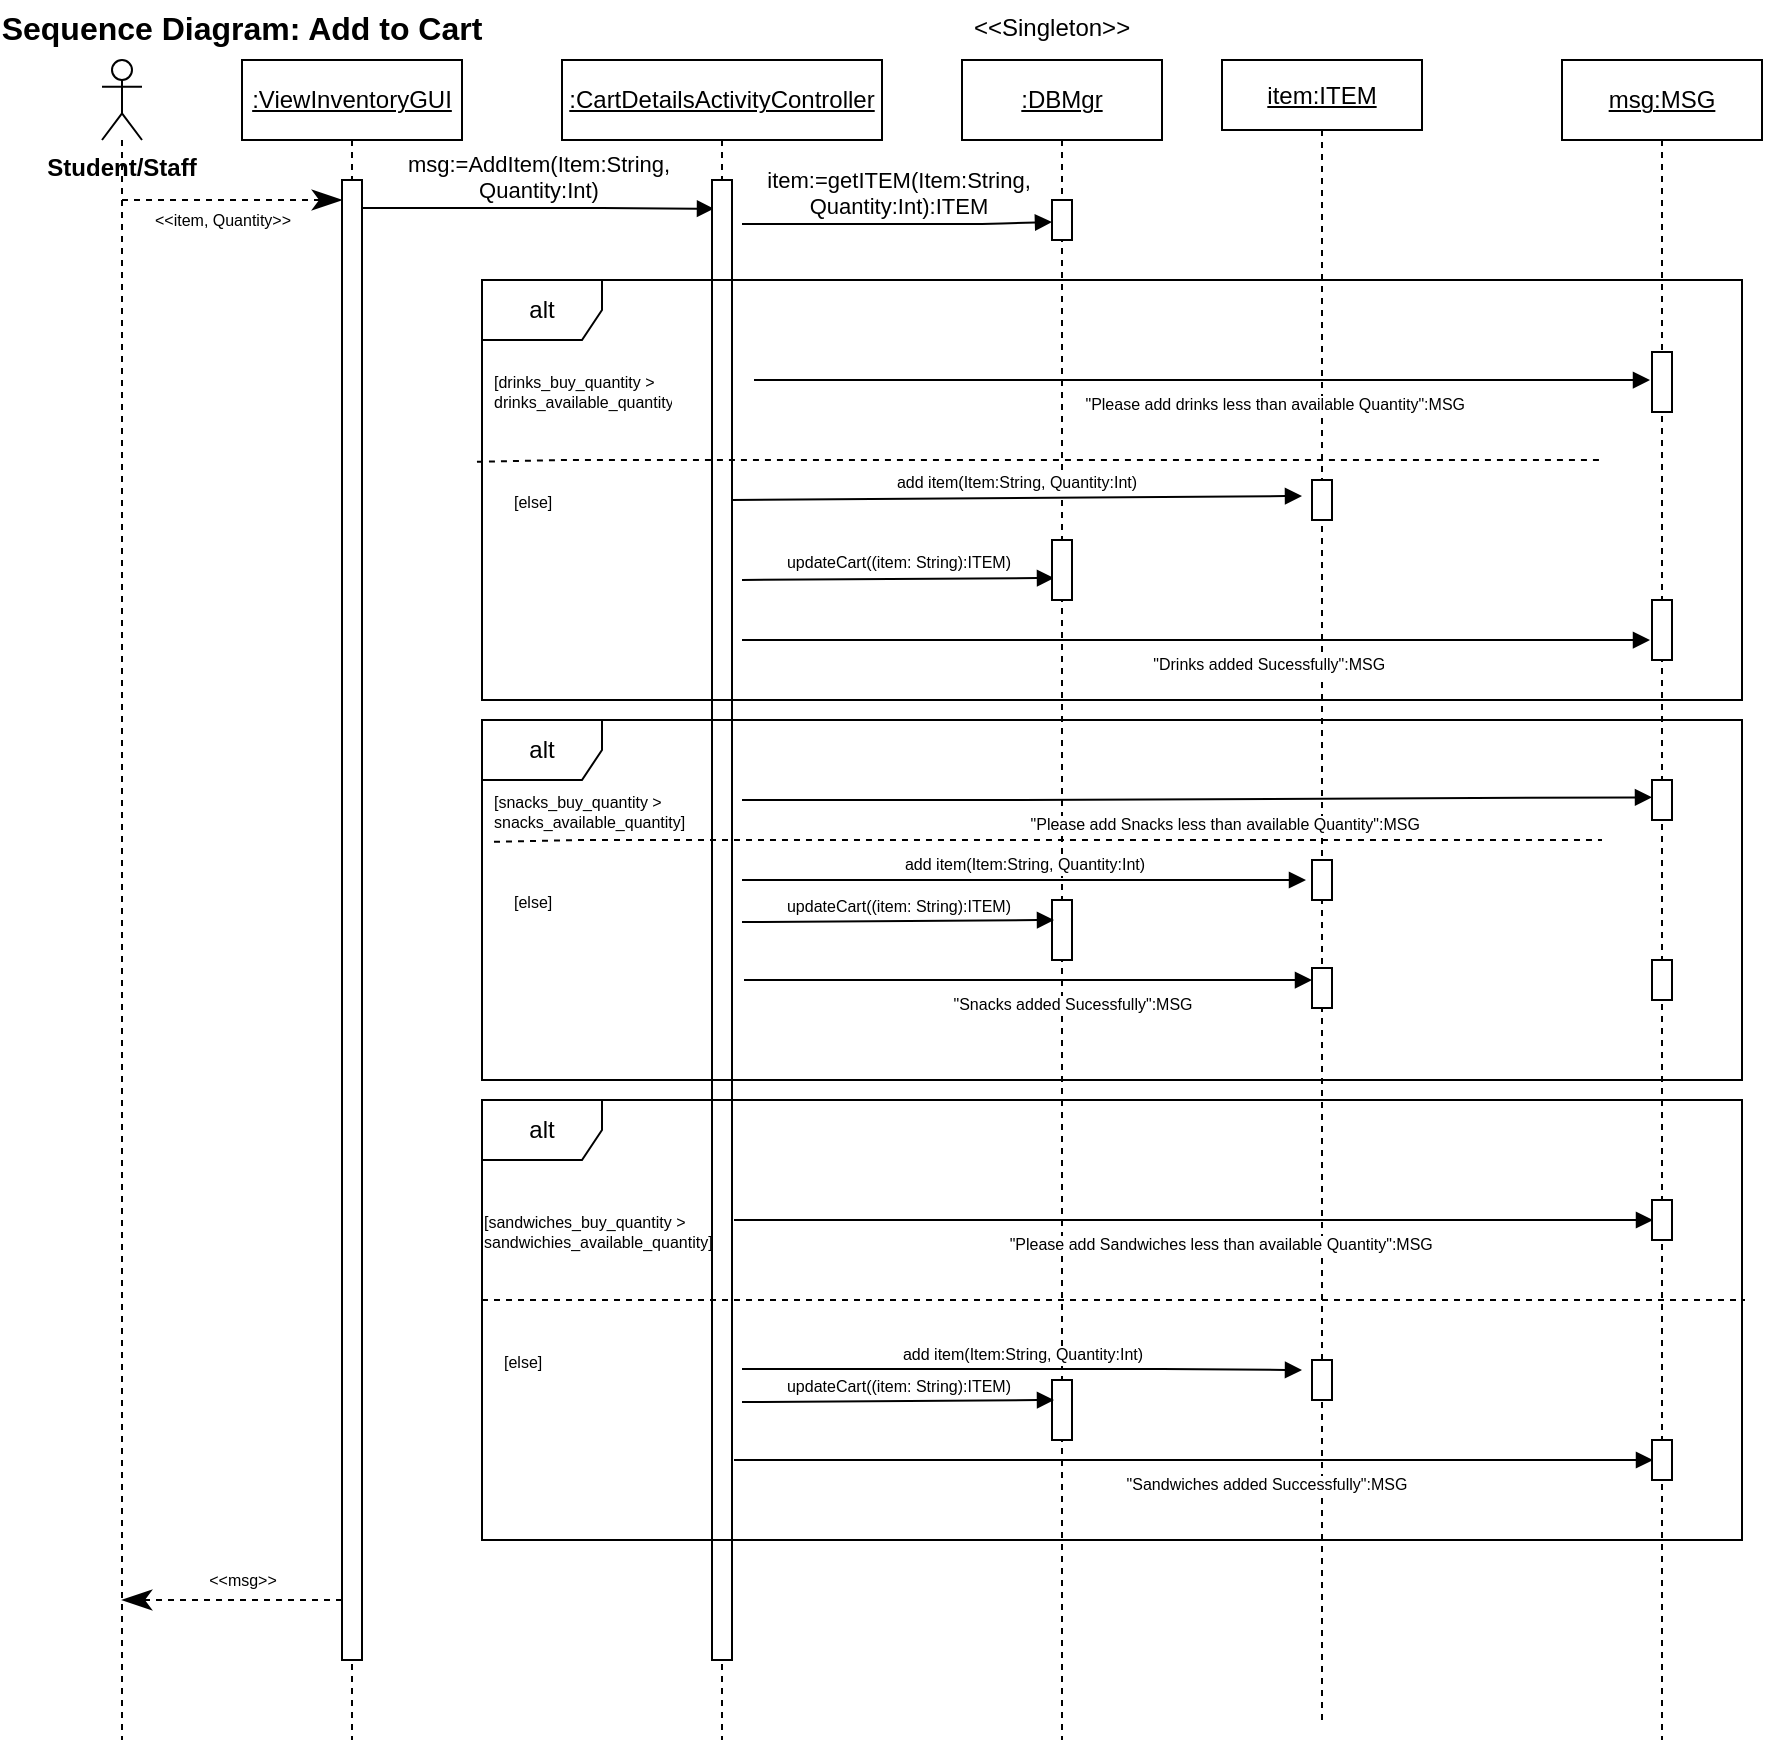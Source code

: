 <mxfile version="13.0.2" type="device"><diagram id="frrXr3dpNShRZiQxCdcG" name="Page-1"><mxGraphModel dx="1627" dy="898" grid="1" gridSize="10" guides="1" tooltips="1" connect="1" arrows="1" fold="1" page="0" pageScale="1" pageWidth="1169" pageHeight="827" background="none" math="0" shadow="0"><root><mxCell id="0"/><mxCell id="1" parent="0"/><mxCell id="Hr0xHKasSN2CVTI8wIml-3" value="" style="group" vertex="1" connectable="0" parent="1"><mxGeometry x="50" y="40" width="860" height="870" as="geometry"/></mxCell><mxCell id="8rivp3XKXtPc3q7dtzoa-1" value="&lt;u&gt;:ViewInventoryGUI&lt;/u&gt;" style="shape=umlLifeline;perimeter=lifelinePerimeter;whiteSpace=wrap;html=1;container=1;collapsible=0;recursiveResize=0;outlineConnect=0;size=40;" parent="Hr0xHKasSN2CVTI8wIml-3" vertex="1"><mxGeometry x="100" y="30" width="110" height="840" as="geometry"/></mxCell><mxCell id="8rivp3XKXtPc3q7dtzoa-9" value="" style="html=1;points=[];perimeter=orthogonalPerimeter;" parent="8rivp3XKXtPc3q7dtzoa-1" vertex="1"><mxGeometry x="50" y="60" width="10" height="740" as="geometry"/></mxCell><mxCell id="8rivp3XKXtPc3q7dtzoa-11" value="msg:=AddItem(Item:String,&lt;br&gt;Quantity:Int)" style="html=1;verticalAlign=bottom;endArrow=block;entryX=0.1;entryY=0.014;entryDx=0;entryDy=0;entryPerimeter=0;" parent="8rivp3XKXtPc3q7dtzoa-1" edge="1"><mxGeometry width="80" relative="1" as="geometry"><mxPoint x="60" y="74" as="sourcePoint"/><mxPoint x="236" y="74.36" as="targetPoint"/><Array as="points"><mxPoint x="170" y="74"/></Array></mxGeometry></mxCell><mxCell id="8rivp3XKXtPc3q7dtzoa-5" value="&lt;u&gt;:CartDetailsActivityController&lt;/u&gt;" style="shape=umlLifeline;perimeter=lifelinePerimeter;whiteSpace=wrap;html=1;container=1;collapsible=0;recursiveResize=0;outlineConnect=0;" parent="Hr0xHKasSN2CVTI8wIml-3" vertex="1"><mxGeometry x="260" y="30" width="160" height="840" as="geometry"/></mxCell><mxCell id="8rivp3XKXtPc3q7dtzoa-10" value="" style="html=1;points=[];perimeter=orthogonalPerimeter;" parent="8rivp3XKXtPc3q7dtzoa-5" vertex="1"><mxGeometry x="75" y="60" width="10" height="740" as="geometry"/></mxCell><mxCell id="UEzuIRDpmmahUck6uQ4O-2" value="item:=getITEM(Item:String,&lt;br&gt;Quantity:Int):ITEM" style="html=1;verticalAlign=bottom;endArrow=block;entryX=0;entryY=0.55;entryDx=0;entryDy=0;entryPerimeter=0;" parent="8rivp3XKXtPc3q7dtzoa-5" edge="1"><mxGeometry width="80" relative="1" as="geometry"><mxPoint x="90" y="82" as="sourcePoint"/><mxPoint x="245" y="81" as="targetPoint"/><Array as="points"><mxPoint x="170" y="82"/><mxPoint x="210" y="82"/></Array></mxGeometry></mxCell><mxCell id="UEzuIRDpmmahUck6uQ4O-22" value="updateCart((item: String):ITEM)" style="html=1;verticalAlign=bottom;endArrow=block;fontSize=8;entryX=0.1;entryY=0.633;entryDx=0;entryDy=0;entryPerimeter=0;" parent="8rivp3XKXtPc3q7dtzoa-5" target="UEzuIRDpmmahUck6uQ4O-21" edge="1"><mxGeometry width="80" relative="1" as="geometry"><mxPoint x="90" y="260" as="sourcePoint"/><mxPoint x="170" y="260" as="targetPoint"/></mxGeometry></mxCell><mxCell id="UEzuIRDpmmahUck6uQ4O-51" value="alt" style="shape=umlFrame;whiteSpace=wrap;html=1;" parent="8rivp3XKXtPc3q7dtzoa-5" vertex="1"><mxGeometry x="-40" y="520" width="630" height="220" as="geometry"/></mxCell><mxCell id="UEzuIRDpmmahUck6uQ4O-40" value="[sandwiches_buy_quantity &gt;&#10;sandwichies_available_quantity]" style="text;strokeColor=none;fillColor=none;align=left;verticalAlign=top;spacingLeft=4;spacingRight=4;overflow=hidden;rotatable=0;points=[[0,0.5],[1,0.5]];portConstraint=eastwest;fontSize=8;" parent="8rivp3XKXtPc3q7dtzoa-5" vertex="1"><mxGeometry x="-45" y="570" width="130" height="30" as="geometry"/></mxCell><mxCell id="8rivp3XKXtPc3q7dtzoa-6" value="&lt;u&gt;msg:MSG&lt;/u&gt;" style="shape=umlLifeline;perimeter=lifelinePerimeter;whiteSpace=wrap;html=1;container=1;collapsible=0;recursiveResize=0;outlineConnect=0;" parent="Hr0xHKasSN2CVTI8wIml-3" vertex="1"><mxGeometry x="760" y="30" width="100" height="840" as="geometry"/></mxCell><mxCell id="UEzuIRDpmmahUck6uQ4O-23" value="" style="html=1;points=[];perimeter=orthogonalPerimeter;fontSize=8;" parent="8rivp3XKXtPc3q7dtzoa-6" vertex="1"><mxGeometry x="45" y="270" width="10" height="30" as="geometry"/></mxCell><mxCell id="UEzuIRDpmmahUck6uQ4O-27" value="" style="html=1;points=[];perimeter=orthogonalPerimeter;fontSize=8;" parent="8rivp3XKXtPc3q7dtzoa-6" vertex="1"><mxGeometry x="45" y="360" width="10" height="20" as="geometry"/></mxCell><mxCell id="UEzuIRDpmmahUck6uQ4O-37" value="" style="html=1;points=[];perimeter=orthogonalPerimeter;fontSize=8;" parent="8rivp3XKXtPc3q7dtzoa-6" vertex="1"><mxGeometry x="45" y="450" width="10" height="20" as="geometry"/></mxCell><mxCell id="UEzuIRDpmmahUck6uQ4O-42" value="" style="html=1;points=[];perimeter=orthogonalPerimeter;fontSize=8;" parent="8rivp3XKXtPc3q7dtzoa-6" vertex="1"><mxGeometry x="45" y="570" width="10" height="20" as="geometry"/></mxCell><mxCell id="UEzuIRDpmmahUck6uQ4O-49" value="" style="html=1;points=[];perimeter=orthogonalPerimeter;fontSize=8;" parent="8rivp3XKXtPc3q7dtzoa-6" vertex="1"><mxGeometry x="45" y="690" width="10" height="20" as="geometry"/></mxCell><mxCell id="UEzuIRDpmmahUck6uQ4O-15" value="" style="html=1;points=[];perimeter=orthogonalPerimeter;fontSize=8;" parent="8rivp3XKXtPc3q7dtzoa-6" vertex="1"><mxGeometry x="45" y="146" width="10" height="30" as="geometry"/></mxCell><mxCell id="8rivp3XKXtPc3q7dtzoa-7" value="" style="shape=umlLifeline;participant=umlActor;perimeter=lifelinePerimeter;whiteSpace=wrap;html=1;container=1;collapsible=0;recursiveResize=0;verticalAlign=top;spacingTop=36;labelBackgroundColor=#ffffff;outlineConnect=0;" parent="Hr0xHKasSN2CVTI8wIml-3" vertex="1"><mxGeometry x="30" y="30" width="20" height="840" as="geometry"/></mxCell><mxCell id="8rivp3XKXtPc3q7dtzoa-8" value="&lt;u&gt;:DBMgr&lt;/u&gt;" style="shape=umlLifeline;perimeter=lifelinePerimeter;whiteSpace=wrap;html=1;container=1;collapsible=0;recursiveResize=0;outlineConnect=0;" parent="Hr0xHKasSN2CVTI8wIml-3" vertex="1"><mxGeometry x="460" y="30" width="100" height="840" as="geometry"/></mxCell><mxCell id="UEzuIRDpmmahUck6uQ4O-3" value="" style="html=1;points=[];perimeter=orthogonalPerimeter;" parent="8rivp3XKXtPc3q7dtzoa-8" vertex="1"><mxGeometry x="45" y="70" width="10" height="20" as="geometry"/></mxCell><mxCell id="UEzuIRDpmmahUck6uQ4O-21" value="" style="html=1;points=[];perimeter=orthogonalPerimeter;fontSize=8;" parent="8rivp3XKXtPc3q7dtzoa-8" vertex="1"><mxGeometry x="45" y="240" width="10" height="30" as="geometry"/></mxCell><mxCell id="UEzuIRDpmmahUck6uQ4O-35" value="" style="html=1;points=[];perimeter=orthogonalPerimeter;fontSize=8;" parent="8rivp3XKXtPc3q7dtzoa-8" vertex="1"><mxGeometry x="45" y="420" width="10" height="30" as="geometry"/></mxCell><mxCell id="UEzuIRDpmmahUck6uQ4O-47" value="" style="html=1;points=[];perimeter=orthogonalPerimeter;fontSize=8;" parent="8rivp3XKXtPc3q7dtzoa-8" vertex="1"><mxGeometry x="45" y="660" width="10" height="30" as="geometry"/></mxCell><mxCell id="UEzuIRDpmmahUck6uQ4O-1" value="&lt;u&gt;item:ITEM&lt;/u&gt;" style="shape=umlLifeline;perimeter=lifelinePerimeter;whiteSpace=wrap;html=1;container=1;collapsible=0;recursiveResize=0;outlineConnect=0;size=35;" parent="Hr0xHKasSN2CVTI8wIml-3" vertex="1"><mxGeometry x="590" y="30" width="100" height="830" as="geometry"/></mxCell><mxCell id="UEzuIRDpmmahUck6uQ4O-20" value="" style="html=1;points=[];perimeter=orthogonalPerimeter;fontSize=8;" parent="UEzuIRDpmmahUck6uQ4O-1" vertex="1"><mxGeometry x="45" y="210" width="10" height="20" as="geometry"/></mxCell><mxCell id="UEzuIRDpmmahUck6uQ4O-32" value="" style="html=1;points=[];perimeter=orthogonalPerimeter;fontSize=8;" parent="UEzuIRDpmmahUck6uQ4O-1" vertex="1"><mxGeometry x="45" y="400" width="10" height="20" as="geometry"/></mxCell><mxCell id="UEzuIRDpmmahUck6uQ4O-45" value="" style="html=1;points=[];perimeter=orthogonalPerimeter;fontSize=8;" parent="UEzuIRDpmmahUck6uQ4O-1" vertex="1"><mxGeometry x="45" y="650" width="10" height="20" as="geometry"/></mxCell><mxCell id="UEzuIRDpmmahUck6uQ4O-8" value="alt" style="shape=umlFrame;whiteSpace=wrap;html=1;" parent="Hr0xHKasSN2CVTI8wIml-3" vertex="1"><mxGeometry x="220" y="140" width="630" height="210" as="geometry"/></mxCell><mxCell id="UEzuIRDpmmahUck6uQ4O-9" value="[drinks_buy_quantity &gt;&#10;drinks_available_quantity]" style="text;strokeColor=none;fillColor=none;align=left;verticalAlign=top;spacingLeft=4;spacingRight=4;overflow=hidden;rotatable=0;points=[[0,0.5],[1,0.5]];portConstraint=eastwest;fontSize=8;" parent="Hr0xHKasSN2CVTI8wIml-3" vertex="1"><mxGeometry x="220" y="180" width="100" height="26" as="geometry"/></mxCell><mxCell id="UEzuIRDpmmahUck6uQ4O-10" value="&amp;nbsp;&quot;Please add drinks less than available Quantity&quot;:MSG" style="html=1;verticalAlign=bottom;endArrow=block;fontSize=8;entryX=-0.1;entryY=0.467;entryDx=0;entryDy=0;entryPerimeter=0;" parent="Hr0xHKasSN2CVTI8wIml-3" target="UEzuIRDpmmahUck6uQ4O-15" edge="1"><mxGeometry x="0.157" y="-20" width="80" relative="1" as="geometry"><mxPoint x="356" y="190" as="sourcePoint"/><mxPoint x="436" y="190" as="targetPoint"/><Array as="points"><mxPoint x="500" y="190"/></Array><mxPoint as="offset"/></mxGeometry></mxCell><mxCell id="UEzuIRDpmmahUck6uQ4O-13" value="" style="endArrow=none;dashed=1;html=1;fontSize=8;exitX=-0.004;exitY=0.433;exitDx=0;exitDy=0;exitPerimeter=0;" parent="Hr0xHKasSN2CVTI8wIml-3" source="UEzuIRDpmmahUck6uQ4O-8" edge="1"><mxGeometry width="50" height="50" relative="1" as="geometry"><mxPoint x="230" y="230" as="sourcePoint"/><mxPoint x="779" y="230" as="targetPoint"/><Array as="points"><mxPoint x="260" y="230"/><mxPoint x="520" y="230"/></Array></mxGeometry></mxCell><mxCell id="UEzuIRDpmmahUck6uQ4O-14" value="[else]" style="text;strokeColor=none;fillColor=none;align=left;verticalAlign=top;spacingLeft=4;spacingRight=4;overflow=hidden;rotatable=0;points=[[0,0.5],[1,0.5]];portConstraint=eastwest;fontSize=8;" parent="Hr0xHKasSN2CVTI8wIml-3" vertex="1"><mxGeometry x="230" y="240" width="100" height="30" as="geometry"/></mxCell><mxCell id="UEzuIRDpmmahUck6uQ4O-24" value="&amp;nbsp;&quot;Drinks added Sucessfully&quot;:MSG" style="html=1;verticalAlign=bottom;endArrow=block;fontSize=8;entryX=-0.1;entryY=0.667;entryDx=0;entryDy=0;entryPerimeter=0;" parent="Hr0xHKasSN2CVTI8wIml-3" target="UEzuIRDpmmahUck6uQ4O-23" edge="1"><mxGeometry x="0.157" y="-20" width="80" relative="1" as="geometry"><mxPoint x="350" y="320" as="sourcePoint"/><mxPoint x="628" y="320.01" as="targetPoint"/><Array as="points"><mxPoint x="494" y="320"/></Array><mxPoint as="offset"/></mxGeometry></mxCell><mxCell id="UEzuIRDpmmahUck6uQ4O-25" value="[snacks_buy_quantity &gt;&#10;snacks_available_quantity]" style="text;strokeColor=none;fillColor=none;align=left;verticalAlign=top;spacingLeft=4;spacingRight=4;overflow=hidden;rotatable=0;points=[[0,0.5],[1,0.5]];portConstraint=eastwest;fontSize=8;" parent="Hr0xHKasSN2CVTI8wIml-3" vertex="1"><mxGeometry x="220" y="390" width="110" height="30" as="geometry"/></mxCell><mxCell id="UEzuIRDpmmahUck6uQ4O-26" value="&amp;nbsp;&quot;Please add Snacks less than available Quantity&quot;:MSG" style="html=1;verticalAlign=bottom;endArrow=block;fontSize=8;entryX=0;entryY=0.433;entryDx=0;entryDy=0;entryPerimeter=0;" parent="Hr0xHKasSN2CVTI8wIml-3" target="UEzuIRDpmmahUck6uQ4O-27" edge="1"><mxGeometry x="0.053" y="-20" width="80" relative="1" as="geometry"><mxPoint x="350" y="400" as="sourcePoint"/><mxPoint x="630" y="383" as="targetPoint"/><Array as="points"><mxPoint x="480" y="400"/></Array><mxPoint as="offset"/></mxGeometry></mxCell><mxCell id="UEzuIRDpmmahUck6uQ4O-30" value="[else]" style="text;strokeColor=none;fillColor=none;align=left;verticalAlign=top;spacingLeft=4;spacingRight=4;overflow=hidden;rotatable=0;points=[[0,0.5],[1,0.5]];portConstraint=eastwest;fontSize=8;" parent="Hr0xHKasSN2CVTI8wIml-3" vertex="1"><mxGeometry x="230" y="440" width="100" height="30" as="geometry"/></mxCell><mxCell id="UEzuIRDpmmahUck6uQ4O-31" value="add item(Item:String, Quantity:Int)" style="html=1;verticalAlign=bottom;endArrow=block;fontSize=8;" parent="Hr0xHKasSN2CVTI8wIml-3" edge="1"><mxGeometry width="80" relative="1" as="geometry"><mxPoint x="350" y="440" as="sourcePoint"/><mxPoint x="632" y="440" as="targetPoint"/></mxGeometry></mxCell><mxCell id="UEzuIRDpmmahUck6uQ4O-33" value="updateCart((item: String):ITEM)" style="html=1;verticalAlign=bottom;endArrow=block;fontSize=8;entryX=0.1;entryY=0.633;entryDx=0;entryDy=0;entryPerimeter=0;" parent="Hr0xHKasSN2CVTI8wIml-3" edge="1"><mxGeometry width="80" relative="1" as="geometry"><mxPoint x="350" y="461.01" as="sourcePoint"/><mxPoint x="506" y="460" as="targetPoint"/></mxGeometry></mxCell><mxCell id="UEzuIRDpmmahUck6uQ4O-36" value="&quot;Snacks added Sucessfully&quot;:MSG" style="html=1;verticalAlign=bottom;endArrow=block;fontSize=8;entryX=-0.1;entryY=0.667;entryDx=0;entryDy=0;entryPerimeter=0;" parent="Hr0xHKasSN2CVTI8wIml-3" edge="1"><mxGeometry x="0.157" y="-20" width="80" relative="1" as="geometry"><mxPoint x="351" y="490" as="sourcePoint"/><mxPoint x="635" y="490.01" as="targetPoint"/><Array as="points"><mxPoint x="495" y="490"/></Array><mxPoint as="offset"/></mxGeometry></mxCell><mxCell id="UEzuIRDpmmahUck6uQ4O-39" value="" style="endArrow=none;dashed=1;html=1;fontSize=8;exitX=-0.004;exitY=0.433;exitDx=0;exitDy=0;exitPerimeter=0;" parent="Hr0xHKasSN2CVTI8wIml-3" edge="1"><mxGeometry width="50" height="50" relative="1" as="geometry"><mxPoint x="226" y="420.93" as="sourcePoint"/><mxPoint x="780" y="420" as="targetPoint"/><Array as="points"><mxPoint x="268.24" y="420"/><mxPoint x="528.24" y="420"/></Array></mxGeometry></mxCell><mxCell id="UEzuIRDpmmahUck6uQ4O-41" value="&amp;nbsp;&quot;Please add Sandwiches less than available Quantity&quot;:MSG" style="html=1;verticalAlign=bottom;endArrow=block;fontSize=8;" parent="Hr0xHKasSN2CVTI8wIml-3" edge="1"><mxGeometry x="0.053" y="-20" width="80" relative="1" as="geometry"><mxPoint x="346" y="610" as="sourcePoint"/><mxPoint x="805.5" y="610" as="targetPoint"/><Array as="points"><mxPoint x="476" y="610"/><mxPoint x="546" y="610"/></Array><mxPoint as="offset"/></mxGeometry></mxCell><mxCell id="UEzuIRDpmmahUck6uQ4O-43" value="add item(Item:String, Quantity:Int)" style="html=1;verticalAlign=bottom;endArrow=block;fontSize=8;" parent="Hr0xHKasSN2CVTI8wIml-3" edge="1"><mxGeometry width="80" relative="1" as="geometry"><mxPoint x="350" y="684.5" as="sourcePoint"/><mxPoint x="630" y="685" as="targetPoint"/><Array as="points"><mxPoint x="550" y="684.5"/></Array></mxGeometry></mxCell><mxCell id="UEzuIRDpmmahUck6uQ4O-44" value="[else]" style="text;strokeColor=none;fillColor=none;align=left;verticalAlign=top;spacingLeft=4;spacingRight=4;overflow=hidden;rotatable=0;points=[[0,0.5],[1,0.5]];portConstraint=eastwest;fontSize=8;" parent="Hr0xHKasSN2CVTI8wIml-3" vertex="1"><mxGeometry x="225" y="670" width="100" height="30" as="geometry"/></mxCell><mxCell id="UEzuIRDpmmahUck6uQ4O-46" value="updateCart((item: String):ITEM)" style="html=1;verticalAlign=bottom;endArrow=block;fontSize=8;entryX=0.1;entryY=0.633;entryDx=0;entryDy=0;entryPerimeter=0;" parent="Hr0xHKasSN2CVTI8wIml-3" edge="1"><mxGeometry width="80" relative="1" as="geometry"><mxPoint x="350" y="701.01" as="sourcePoint"/><mxPoint x="506" y="700" as="targetPoint"/></mxGeometry></mxCell><mxCell id="UEzuIRDpmmahUck6uQ4O-48" value="&quot;Sandwiches added Successfully&quot;:MSG" style="html=1;verticalAlign=bottom;endArrow=block;fontSize=8;" parent="Hr0xHKasSN2CVTI8wIml-3" edge="1"><mxGeometry x="0.157" y="-20" width="80" relative="1" as="geometry"><mxPoint x="346" y="730" as="sourcePoint"/><mxPoint x="805.5" y="730" as="targetPoint"/><Array as="points"><mxPoint x="490" y="730"/></Array><mxPoint as="offset"/></mxGeometry></mxCell><mxCell id="UEzuIRDpmmahUck6uQ4O-55" value="&amp;lt;&amp;lt;item, Quantity&amp;gt;&amp;gt;" style="endArrow=classicThin;endSize=12;dashed=1;html=1;fontSize=8;endFill=1;" parent="Hr0xHKasSN2CVTI8wIml-3" edge="1"><mxGeometry x="-0.091" y="-10" width="160" relative="1" as="geometry"><mxPoint x="40" y="100" as="sourcePoint"/><mxPoint x="150" y="100" as="targetPoint"/><mxPoint as="offset"/></mxGeometry></mxCell><mxCell id="UNz6Z7rIRSztoMAP8xEW-5" value="Student/Staff" style="text;align=center;fontStyle=1;verticalAlign=middle;spacingLeft=3;spacingRight=3;strokeColor=none;rotatable=0;points=[[0,0.5],[1,0.5]];portConstraint=eastwest;" parent="Hr0xHKasSN2CVTI8wIml-3" vertex="1"><mxGeometry y="70" width="80" height="26" as="geometry"/></mxCell><mxCell id="UEzuIRDpmmahUck6uQ4O-19" value="add item(Item:String, Quantity:Int)" style="html=1;verticalAlign=bottom;endArrow=block;fontSize=8;" parent="Hr0xHKasSN2CVTI8wIml-3" edge="1"><mxGeometry width="80" relative="1" as="geometry"><mxPoint x="345" y="250" as="sourcePoint"/><mxPoint x="630" y="248" as="targetPoint"/></mxGeometry></mxCell><mxCell id="UNz6Z7rIRSztoMAP8xEW-9" value="&lt;&lt;Singleton&gt;&gt;" style="text;strokeColor=none;fillColor=none;align=left;verticalAlign=top;spacingLeft=4;spacingRight=4;overflow=hidden;rotatable=0;points=[[0,0.5],[1,0.5]];portConstraint=eastwest;" parent="Hr0xHKasSN2CVTI8wIml-3" vertex="1"><mxGeometry x="460" width="100" height="26" as="geometry"/></mxCell><mxCell id="UEzuIRDpmmahUck6uQ4O-50" value="" style="endArrow=none;dashed=1;html=1;fontSize=8;" parent="Hr0xHKasSN2CVTI8wIml-3" edge="1"><mxGeometry width="50" height="50" relative="1" as="geometry"><mxPoint x="220" y="650" as="sourcePoint"/><mxPoint x="851.5" y="650" as="targetPoint"/><Array as="points"><mxPoint x="304.24" y="650"/><mxPoint x="352" y="650"/><mxPoint x="564.24" y="650"/></Array></mxGeometry></mxCell><mxCell id="UNz6Z7rIRSztoMAP8xEW-12" value="Sequence Diagram: Add to Cart" style="text;align=center;fontStyle=1;verticalAlign=middle;spacingLeft=3;spacingRight=3;strokeColor=none;rotatable=0;points=[[0,0.5],[1,0.5]];portConstraint=eastwest;fontSize=16;" parent="Hr0xHKasSN2CVTI8wIml-3" vertex="1"><mxGeometry x="60" width="80" height="26" as="geometry"/></mxCell><mxCell id="Hr0xHKasSN2CVTI8wIml-1" value="" style="html=1;points=[];perimeter=orthogonalPerimeter;fontSize=8;" vertex="1" parent="Hr0xHKasSN2CVTI8wIml-3"><mxGeometry x="635" y="484" width="10" height="20" as="geometry"/></mxCell><mxCell id="Hr0xHKasSN2CVTI8wIml-2" value="&amp;lt;&amp;lt;msg&amp;gt;&amp;gt;" style="endArrow=classicThin;endSize=12;dashed=1;html=1;fontSize=8;endFill=1;" edge="1" parent="Hr0xHKasSN2CVTI8wIml-3"><mxGeometry x="-0.091" y="-10" width="160" relative="1" as="geometry"><mxPoint x="150.0" y="800" as="sourcePoint"/><mxPoint x="40.0" y="800" as="targetPoint"/><mxPoint as="offset"/></mxGeometry></mxCell><mxCell id="UEzuIRDpmmahUck6uQ4O-38" value="alt" style="shape=umlFrame;whiteSpace=wrap;html=1;" parent="Hr0xHKasSN2CVTI8wIml-3" vertex="1"><mxGeometry x="220" y="360" width="630" height="180" as="geometry"/></mxCell></root></mxGraphModel></diagram></mxfile>